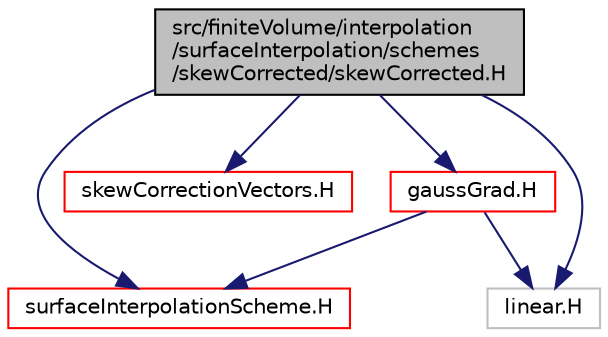 digraph "src/finiteVolume/interpolation/surfaceInterpolation/schemes/skewCorrected/skewCorrected.H"
{
  bgcolor="transparent";
  edge [fontname="Helvetica",fontsize="10",labelfontname="Helvetica",labelfontsize="10"];
  node [fontname="Helvetica",fontsize="10",shape=record];
  Node0 [label="src/finiteVolume/interpolation\l/surfaceInterpolation/schemes\l/skewCorrected/skewCorrected.H",height=0.2,width=0.4,color="black", fillcolor="grey75", style="filled", fontcolor="black"];
  Node0 -> Node1 [color="midnightblue",fontsize="10",style="solid",fontname="Helvetica"];
  Node1 [label="surfaceInterpolationScheme.H",height=0.2,width=0.4,color="red",URL="$a04514.html"];
  Node0 -> Node97 [color="midnightblue",fontsize="10",style="solid",fontname="Helvetica"];
  Node97 [label="skewCorrectionVectors.H",height=0.2,width=0.4,color="red",URL="$a04481.html"];
  Node0 -> Node320 [color="midnightblue",fontsize="10",style="solid",fontname="Helvetica"];
  Node320 [label="linear.H",height=0.2,width=0.4,color="grey75"];
  Node0 -> Node321 [color="midnightblue",fontsize="10",style="solid",fontname="Helvetica"];
  Node321 [label="gaussGrad.H",height=0.2,width=0.4,color="red",URL="$a03278.html"];
  Node321 -> Node1 [color="midnightblue",fontsize="10",style="solid",fontname="Helvetica"];
  Node321 -> Node320 [color="midnightblue",fontsize="10",style="solid",fontname="Helvetica"];
}
